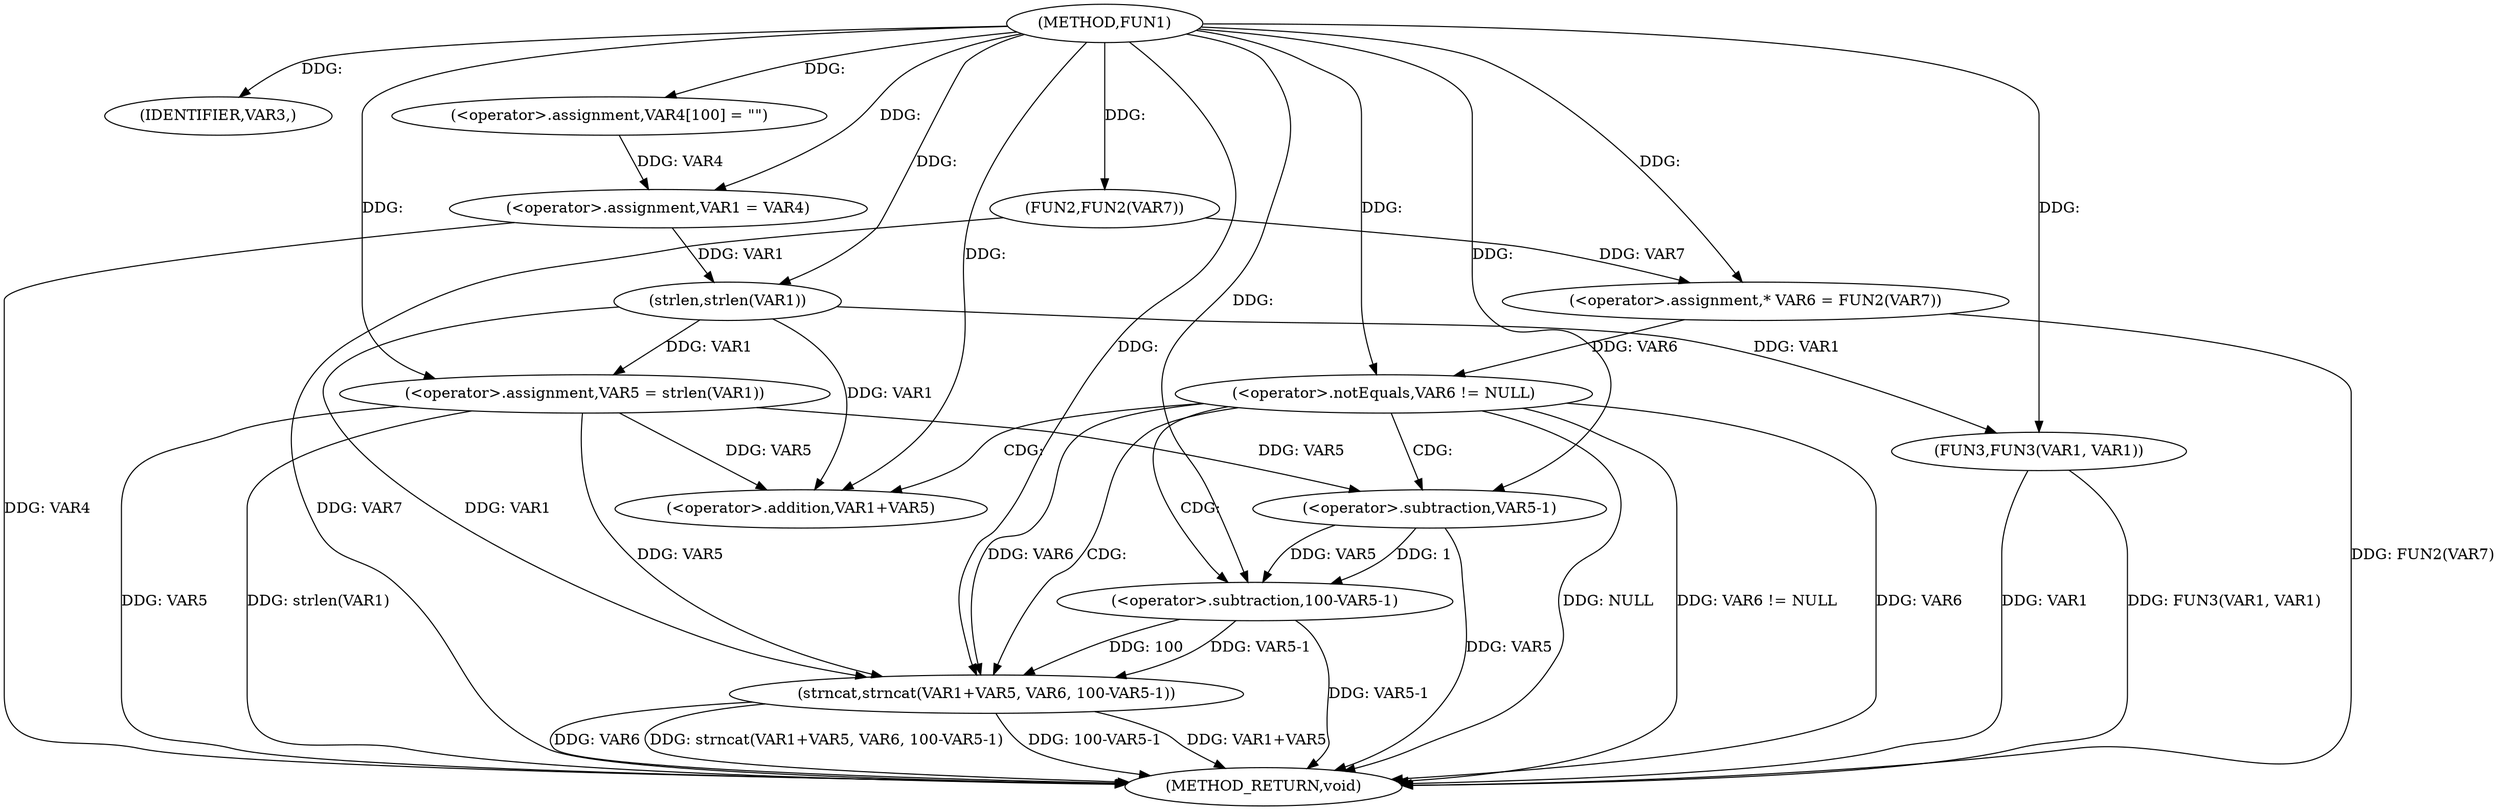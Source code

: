 digraph FUN1 {  
"1000100" [label = "(METHOD,FUN1)" ]
"1000140" [label = "(METHOD_RETURN,void)" ]
"1000103" [label = "(IDENTIFIER,VAR3,)" ]
"1000105" [label = "(<operator>.assignment,VAR4[100] = \"\")" ]
"1000108" [label = "(<operator>.assignment,VAR1 = VAR4)" ]
"1000113" [label = "(<operator>.assignment,VAR5 = strlen(VAR1))" ]
"1000115" [label = "(strlen,strlen(VAR1))" ]
"1000118" [label = "(<operator>.assignment,* VAR6 = FUN2(VAR7))" ]
"1000120" [label = "(FUN2,FUN2(VAR7))" ]
"1000123" [label = "(<operator>.notEquals,VAR6 != NULL)" ]
"1000127" [label = "(strncat,strncat(VAR1+VAR5, VAR6, 100-VAR5-1))" ]
"1000128" [label = "(<operator>.addition,VAR1+VAR5)" ]
"1000132" [label = "(<operator>.subtraction,100-VAR5-1)" ]
"1000134" [label = "(<operator>.subtraction,VAR5-1)" ]
"1000137" [label = "(FUN3,FUN3(VAR1, VAR1))" ]
  "1000123" -> "1000140"  [ label = "DDG: NULL"] 
  "1000113" -> "1000140"  [ label = "DDG: VAR5"] 
  "1000132" -> "1000140"  [ label = "DDG: VAR5-1"] 
  "1000127" -> "1000140"  [ label = "DDG: strncat(VAR1+VAR5, VAR6, 100-VAR5-1)"] 
  "1000137" -> "1000140"  [ label = "DDG: FUN3(VAR1, VAR1)"] 
  "1000123" -> "1000140"  [ label = "DDG: VAR6 != NULL"] 
  "1000127" -> "1000140"  [ label = "DDG: 100-VAR5-1"] 
  "1000137" -> "1000140"  [ label = "DDG: VAR1"] 
  "1000113" -> "1000140"  [ label = "DDG: strlen(VAR1)"] 
  "1000120" -> "1000140"  [ label = "DDG: VAR7"] 
  "1000134" -> "1000140"  [ label = "DDG: VAR5"] 
  "1000108" -> "1000140"  [ label = "DDG: VAR4"] 
  "1000118" -> "1000140"  [ label = "DDG: FUN2(VAR7)"] 
  "1000127" -> "1000140"  [ label = "DDG: VAR1+VAR5"] 
  "1000127" -> "1000140"  [ label = "DDG: VAR6"] 
  "1000123" -> "1000140"  [ label = "DDG: VAR6"] 
  "1000100" -> "1000103"  [ label = "DDG: "] 
  "1000100" -> "1000105"  [ label = "DDG: "] 
  "1000105" -> "1000108"  [ label = "DDG: VAR4"] 
  "1000100" -> "1000108"  [ label = "DDG: "] 
  "1000115" -> "1000113"  [ label = "DDG: VAR1"] 
  "1000100" -> "1000113"  [ label = "DDG: "] 
  "1000108" -> "1000115"  [ label = "DDG: VAR1"] 
  "1000100" -> "1000115"  [ label = "DDG: "] 
  "1000120" -> "1000118"  [ label = "DDG: VAR7"] 
  "1000100" -> "1000118"  [ label = "DDG: "] 
  "1000100" -> "1000120"  [ label = "DDG: "] 
  "1000118" -> "1000123"  [ label = "DDG: VAR6"] 
  "1000100" -> "1000123"  [ label = "DDG: "] 
  "1000115" -> "1000127"  [ label = "DDG: VAR1"] 
  "1000100" -> "1000127"  [ label = "DDG: "] 
  "1000113" -> "1000127"  [ label = "DDG: VAR5"] 
  "1000115" -> "1000128"  [ label = "DDG: VAR1"] 
  "1000100" -> "1000128"  [ label = "DDG: "] 
  "1000113" -> "1000128"  [ label = "DDG: VAR5"] 
  "1000123" -> "1000127"  [ label = "DDG: VAR6"] 
  "1000132" -> "1000127"  [ label = "DDG: 100"] 
  "1000132" -> "1000127"  [ label = "DDG: VAR5-1"] 
  "1000100" -> "1000132"  [ label = "DDG: "] 
  "1000134" -> "1000132"  [ label = "DDG: VAR5"] 
  "1000134" -> "1000132"  [ label = "DDG: 1"] 
  "1000100" -> "1000134"  [ label = "DDG: "] 
  "1000113" -> "1000134"  [ label = "DDG: VAR5"] 
  "1000115" -> "1000137"  [ label = "DDG: VAR1"] 
  "1000100" -> "1000137"  [ label = "DDG: "] 
  "1000123" -> "1000132"  [ label = "CDG: "] 
  "1000123" -> "1000128"  [ label = "CDG: "] 
  "1000123" -> "1000127"  [ label = "CDG: "] 
  "1000123" -> "1000134"  [ label = "CDG: "] 
}
